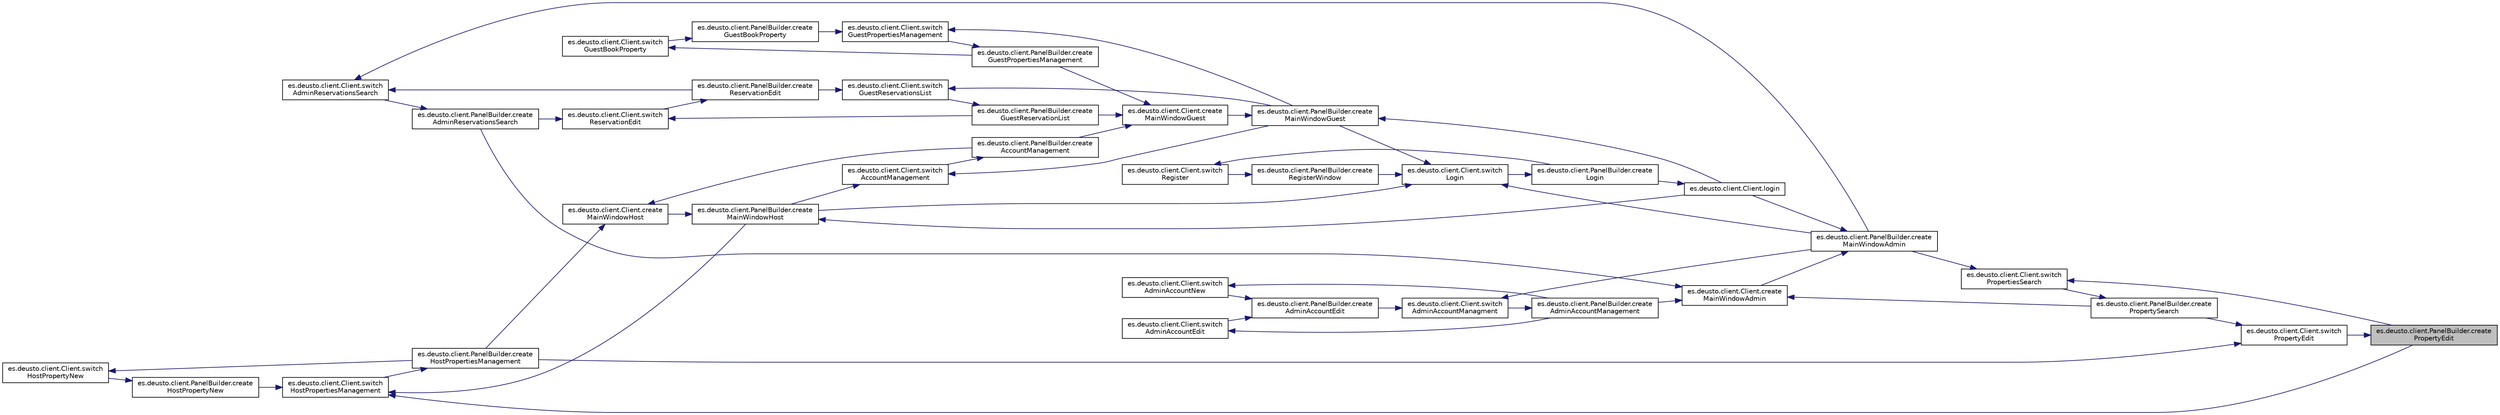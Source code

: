 digraph "es.deusto.client.PanelBuilder.createPropertyEdit"
{
 // LATEX_PDF_SIZE
  edge [fontname="Helvetica",fontsize="10",labelfontname="Helvetica",labelfontsize="10"];
  node [fontname="Helvetica",fontsize="10",shape=record];
  rankdir="RL";
  Node1700 [label="es.deusto.client.PanelBuilder.create\lPropertyEdit",height=0.2,width=0.4,color="black", fillcolor="grey75", style="filled", fontcolor="black",tooltip=" "];
  Node1700 -> Node1701 [dir="back",color="midnightblue",fontsize="10",style="solid",fontname="Helvetica"];
  Node1701 [label="es.deusto.client.Client.switch\lPropertyEdit",height=0.2,width=0.4,color="black", fillcolor="white", style="filled",URL="$classes_1_1deusto_1_1client_1_1_client.html#a5dd6469d4428fe705fce4087aa386602",tooltip=" "];
  Node1701 -> Node1702 [dir="back",color="midnightblue",fontsize="10",style="solid",fontname="Helvetica"];
  Node1702 [label="es.deusto.client.PanelBuilder.create\lPropertySearch",height=0.2,width=0.4,color="black", fillcolor="white", style="filled",URL="$classes_1_1deusto_1_1client_1_1_panel_builder.html#a96fdce41db963997c711d646563c69e0",tooltip=" "];
  Node1702 -> Node1703 [dir="back",color="midnightblue",fontsize="10",style="solid",fontname="Helvetica"];
  Node1703 [label="es.deusto.client.Client.switch\lPropertiesSearch",height=0.2,width=0.4,color="black", fillcolor="white", style="filled",URL="$classes_1_1deusto_1_1client_1_1_client.html#af87b7fcbe691ef0a31dbc6849a037415",tooltip=" "];
  Node1703 -> Node1700 [dir="back",color="midnightblue",fontsize="10",style="solid",fontname="Helvetica"];
  Node1703 -> Node1704 [dir="back",color="midnightblue",fontsize="10",style="solid",fontname="Helvetica"];
  Node1704 [label="es.deusto.client.PanelBuilder.create\lMainWindowAdmin",height=0.2,width=0.4,color="black", fillcolor="white", style="filled",URL="$classes_1_1deusto_1_1client_1_1_panel_builder.html#a32b7942177958f07263535d6d255556b",tooltip=" "];
  Node1704 -> Node1705 [dir="back",color="midnightblue",fontsize="10",style="solid",fontname="Helvetica"];
  Node1705 [label="es.deusto.client.Client.login",height=0.2,width=0.4,color="black", fillcolor="white", style="filled",URL="$classes_1_1deusto_1_1client_1_1_client.html#a5c063d0b51ad320c92aa4d2525d67249",tooltip=" "];
  Node1705 -> Node1706 [dir="back",color="midnightblue",fontsize="10",style="solid",fontname="Helvetica"];
  Node1706 [label="es.deusto.client.PanelBuilder.create\lLogin",height=0.2,width=0.4,color="black", fillcolor="white", style="filled",URL="$classes_1_1deusto_1_1client_1_1_panel_builder.html#a1922794e0ef78f689031499da33f495b",tooltip=" "];
  Node1706 -> Node1707 [dir="back",color="midnightblue",fontsize="10",style="solid",fontname="Helvetica"];
  Node1707 [label="es.deusto.client.Client.switch\lLogin",height=0.2,width=0.4,color="black", fillcolor="white", style="filled",URL="$classes_1_1deusto_1_1client_1_1_client.html#a3649bfd0f4c5465aa12412473082b4a7",tooltip=" "];
  Node1707 -> Node1708 [dir="back",color="midnightblue",fontsize="10",style="solid",fontname="Helvetica"];
  Node1708 [label="es.deusto.client.PanelBuilder.create\lRegisterWindow",height=0.2,width=0.4,color="black", fillcolor="white", style="filled",URL="$classes_1_1deusto_1_1client_1_1_panel_builder.html#abb0748521d51c1dcdcdd548f487ef72b",tooltip=" "];
  Node1708 -> Node1709 [dir="back",color="midnightblue",fontsize="10",style="solid",fontname="Helvetica"];
  Node1709 [label="es.deusto.client.Client.switch\lRegister",height=0.2,width=0.4,color="black", fillcolor="white", style="filled",URL="$classes_1_1deusto_1_1client_1_1_client.html#a4d905b598ea8ff38f06e9a12b81dcab2",tooltip=" "];
  Node1709 -> Node1706 [dir="back",color="midnightblue",fontsize="10",style="solid",fontname="Helvetica"];
  Node1707 -> Node1704 [dir="back",color="midnightblue",fontsize="10",style="solid",fontname="Helvetica"];
  Node1707 -> Node1710 [dir="back",color="midnightblue",fontsize="10",style="solid",fontname="Helvetica"];
  Node1710 [label="es.deusto.client.PanelBuilder.create\lMainWindowHost",height=0.2,width=0.4,color="black", fillcolor="white", style="filled",URL="$classes_1_1deusto_1_1client_1_1_panel_builder.html#a0d8f1d6c73010786f5b1765fdc490e4b",tooltip=" "];
  Node1710 -> Node1705 [dir="back",color="midnightblue",fontsize="10",style="solid",fontname="Helvetica"];
  Node1710 -> Node1711 [dir="back",color="midnightblue",fontsize="10",style="solid",fontname="Helvetica"];
  Node1711 [label="es.deusto.client.Client.create\lMainWindowHost",height=0.2,width=0.4,color="black", fillcolor="white", style="filled",URL="$classes_1_1deusto_1_1client_1_1_client.html#afd0e78bff5570acbd1f8b06893d3a078",tooltip=" "];
  Node1711 -> Node1712 [dir="back",color="midnightblue",fontsize="10",style="solid",fontname="Helvetica"];
  Node1712 [label="es.deusto.client.PanelBuilder.create\lHostPropertiesManagement",height=0.2,width=0.4,color="black", fillcolor="white", style="filled",URL="$classes_1_1deusto_1_1client_1_1_panel_builder.html#a163a405546ee36aa7ce547c754b17844",tooltip=" "];
  Node1712 -> Node1713 [dir="back",color="midnightblue",fontsize="10",style="solid",fontname="Helvetica"];
  Node1713 [label="es.deusto.client.Client.switch\lHostPropertiesManagement",height=0.2,width=0.4,color="black", fillcolor="white", style="filled",URL="$classes_1_1deusto_1_1client_1_1_client.html#a19e2021b8e93a30af971bfd07c2a8507",tooltip=" "];
  Node1713 -> Node1700 [dir="back",color="midnightblue",fontsize="10",style="solid",fontname="Helvetica"];
  Node1713 -> Node1714 [dir="back",color="midnightblue",fontsize="10",style="solid",fontname="Helvetica"];
  Node1714 [label="es.deusto.client.PanelBuilder.create\lHostPropertyNew",height=0.2,width=0.4,color="black", fillcolor="white", style="filled",URL="$classes_1_1deusto_1_1client_1_1_panel_builder.html#a5211ab6dedb849c374d7816f5071109c",tooltip=" "];
  Node1714 -> Node1715 [dir="back",color="midnightblue",fontsize="10",style="solid",fontname="Helvetica"];
  Node1715 [label="es.deusto.client.Client.switch\lHostPropertyNew",height=0.2,width=0.4,color="black", fillcolor="white", style="filled",URL="$classes_1_1deusto_1_1client_1_1_client.html#a0796863f65c9c5e8857b3b129802358e",tooltip=" "];
  Node1715 -> Node1712 [dir="back",color="midnightblue",fontsize="10",style="solid",fontname="Helvetica"];
  Node1713 -> Node1710 [dir="back",color="midnightblue",fontsize="10",style="solid",fontname="Helvetica"];
  Node1711 -> Node1716 [dir="back",color="midnightblue",fontsize="10",style="solid",fontname="Helvetica"];
  Node1716 [label="es.deusto.client.PanelBuilder.create\lAccountManagement",height=0.2,width=0.4,color="black", fillcolor="white", style="filled",URL="$classes_1_1deusto_1_1client_1_1_panel_builder.html#aa51d5dd53cd9147ffc99d4b9c5c3026d",tooltip=" "];
  Node1716 -> Node1717 [dir="back",color="midnightblue",fontsize="10",style="solid",fontname="Helvetica"];
  Node1717 [label="es.deusto.client.Client.switch\lAccountManagement",height=0.2,width=0.4,color="black", fillcolor="white", style="filled",URL="$classes_1_1deusto_1_1client_1_1_client.html#af82d1b484aaaa288d5e6efc2723fa9bd",tooltip=" "];
  Node1717 -> Node1710 [dir="back",color="midnightblue",fontsize="10",style="solid",fontname="Helvetica"];
  Node1717 -> Node1718 [dir="back",color="midnightblue",fontsize="10",style="solid",fontname="Helvetica"];
  Node1718 [label="es.deusto.client.PanelBuilder.create\lMainWindowGuest",height=0.2,width=0.4,color="black", fillcolor="white", style="filled",URL="$classes_1_1deusto_1_1client_1_1_panel_builder.html#a8969744356db218b0c7ec2131856433d",tooltip=" "];
  Node1718 -> Node1705 [dir="back",color="midnightblue",fontsize="10",style="solid",fontname="Helvetica"];
  Node1718 -> Node1719 [dir="back",color="midnightblue",fontsize="10",style="solid",fontname="Helvetica"];
  Node1719 [label="es.deusto.client.Client.create\lMainWindowGuest",height=0.2,width=0.4,color="black", fillcolor="white", style="filled",URL="$classes_1_1deusto_1_1client_1_1_client.html#ade35c639554c770d3c2494e98c8ecb5c",tooltip=" "];
  Node1719 -> Node1720 [dir="back",color="midnightblue",fontsize="10",style="solid",fontname="Helvetica"];
  Node1720 [label="es.deusto.client.PanelBuilder.create\lGuestReservationList",height=0.2,width=0.4,color="black", fillcolor="white", style="filled",URL="$classes_1_1deusto_1_1client_1_1_panel_builder.html#a49dcd798d35c7b9b9c05e1353133afe1",tooltip=" "];
  Node1720 -> Node1721 [dir="back",color="midnightblue",fontsize="10",style="solid",fontname="Helvetica"];
  Node1721 [label="es.deusto.client.Client.switch\lGuestReservationsList",height=0.2,width=0.4,color="black", fillcolor="white", style="filled",URL="$classes_1_1deusto_1_1client_1_1_client.html#abe4b00051f82e6fcf26c236b711cdf15",tooltip=" "];
  Node1721 -> Node1722 [dir="back",color="midnightblue",fontsize="10",style="solid",fontname="Helvetica"];
  Node1722 [label="es.deusto.client.PanelBuilder.create\lReservationEdit",height=0.2,width=0.4,color="black", fillcolor="white", style="filled",URL="$classes_1_1deusto_1_1client_1_1_panel_builder.html#a7c3b05bd40288bf45dc318f9f26a0377",tooltip=" "];
  Node1722 -> Node1723 [dir="back",color="midnightblue",fontsize="10",style="solid",fontname="Helvetica"];
  Node1723 [label="es.deusto.client.Client.switch\lReservationEdit",height=0.2,width=0.4,color="black", fillcolor="white", style="filled",URL="$classes_1_1deusto_1_1client_1_1_client.html#a0f4f5c060e44c9d9d6ed08b652612b13",tooltip=" "];
  Node1723 -> Node1720 [dir="back",color="midnightblue",fontsize="10",style="solid",fontname="Helvetica"];
  Node1723 -> Node1724 [dir="back",color="midnightblue",fontsize="10",style="solid",fontname="Helvetica"];
  Node1724 [label="es.deusto.client.PanelBuilder.create\lAdminReservationsSearch",height=0.2,width=0.4,color="black", fillcolor="white", style="filled",URL="$classes_1_1deusto_1_1client_1_1_panel_builder.html#adc074dabcf7a18b43dc6d71df8f58963",tooltip=" "];
  Node1724 -> Node1725 [dir="back",color="midnightblue",fontsize="10",style="solid",fontname="Helvetica"];
  Node1725 [label="es.deusto.client.Client.switch\lAdminReservationsSearch",height=0.2,width=0.4,color="black", fillcolor="white", style="filled",URL="$classes_1_1deusto_1_1client_1_1_client.html#a64110a92c5026cc2c23c1989d86164fd",tooltip=" "];
  Node1725 -> Node1722 [dir="back",color="midnightblue",fontsize="10",style="solid",fontname="Helvetica"];
  Node1725 -> Node1704 [dir="back",color="midnightblue",fontsize="10",style="solid",fontname="Helvetica"];
  Node1721 -> Node1718 [dir="back",color="midnightblue",fontsize="10",style="solid",fontname="Helvetica"];
  Node1719 -> Node1726 [dir="back",color="midnightblue",fontsize="10",style="solid",fontname="Helvetica"];
  Node1726 [label="es.deusto.client.PanelBuilder.create\lGuestPropertiesManagement",height=0.2,width=0.4,color="black", fillcolor="white", style="filled",URL="$classes_1_1deusto_1_1client_1_1_panel_builder.html#a25c2bcc9184c1c014c9daf5d81b89728",tooltip=" "];
  Node1726 -> Node1727 [dir="back",color="midnightblue",fontsize="10",style="solid",fontname="Helvetica"];
  Node1727 [label="es.deusto.client.Client.switch\lGuestPropertiesManagement",height=0.2,width=0.4,color="black", fillcolor="white", style="filled",URL="$classes_1_1deusto_1_1client_1_1_client.html#afd4978131a2d9f94f8a65f4fc2641235",tooltip=" "];
  Node1727 -> Node1728 [dir="back",color="midnightblue",fontsize="10",style="solid",fontname="Helvetica"];
  Node1728 [label="es.deusto.client.PanelBuilder.create\lGuestBookProperty",height=0.2,width=0.4,color="black", fillcolor="white", style="filled",URL="$classes_1_1deusto_1_1client_1_1_panel_builder.html#a0d6ae6821b7f28f9fffb0d570d6524af",tooltip=" "];
  Node1728 -> Node1729 [dir="back",color="midnightblue",fontsize="10",style="solid",fontname="Helvetica"];
  Node1729 [label="es.deusto.client.Client.switch\lGuestBookProperty",height=0.2,width=0.4,color="black", fillcolor="white", style="filled",URL="$classes_1_1deusto_1_1client_1_1_client.html#a9f7d7f1006b6b5da7c8fab120b127521",tooltip=" "];
  Node1729 -> Node1726 [dir="back",color="midnightblue",fontsize="10",style="solid",fontname="Helvetica"];
  Node1727 -> Node1718 [dir="back",color="midnightblue",fontsize="10",style="solid",fontname="Helvetica"];
  Node1719 -> Node1716 [dir="back",color="midnightblue",fontsize="10",style="solid",fontname="Helvetica"];
  Node1707 -> Node1718 [dir="back",color="midnightblue",fontsize="10",style="solid",fontname="Helvetica"];
  Node1704 -> Node1730 [dir="back",color="midnightblue",fontsize="10",style="solid",fontname="Helvetica"];
  Node1730 [label="es.deusto.client.Client.create\lMainWindowAdmin",height=0.2,width=0.4,color="black", fillcolor="white", style="filled",URL="$classes_1_1deusto_1_1client_1_1_client.html#a1628f28a7a5758510ccb6a4d1fa697a9",tooltip=" "];
  Node1730 -> Node1702 [dir="back",color="midnightblue",fontsize="10",style="solid",fontname="Helvetica"];
  Node1730 -> Node1731 [dir="back",color="midnightblue",fontsize="10",style="solid",fontname="Helvetica"];
  Node1731 [label="es.deusto.client.PanelBuilder.create\lAdminAccountManagement",height=0.2,width=0.4,color="black", fillcolor="white", style="filled",URL="$classes_1_1deusto_1_1client_1_1_panel_builder.html#a76906aa362d3a389bda577a79b413374",tooltip=" "];
  Node1731 -> Node1732 [dir="back",color="midnightblue",fontsize="10",style="solid",fontname="Helvetica"];
  Node1732 [label="es.deusto.client.Client.switch\lAdminAccountManagment",height=0.2,width=0.4,color="black", fillcolor="white", style="filled",URL="$classes_1_1deusto_1_1client_1_1_client.html#a2f806363c591a46a42ca419df7ce4ef0",tooltip=" "];
  Node1732 -> Node1733 [dir="back",color="midnightblue",fontsize="10",style="solid",fontname="Helvetica"];
  Node1733 [label="es.deusto.client.PanelBuilder.create\lAdminAccountEdit",height=0.2,width=0.4,color="black", fillcolor="white", style="filled",URL="$classes_1_1deusto_1_1client_1_1_panel_builder.html#ab47c3bca19d01967d895e0dd7d3ad2f4",tooltip=" "];
  Node1733 -> Node1734 [dir="back",color="midnightblue",fontsize="10",style="solid",fontname="Helvetica"];
  Node1734 [label="es.deusto.client.Client.switch\lAdminAccountEdit",height=0.2,width=0.4,color="black", fillcolor="white", style="filled",URL="$classes_1_1deusto_1_1client_1_1_client.html#a60c21761b82af9149afcf18fdebbc417",tooltip=" "];
  Node1734 -> Node1731 [dir="back",color="midnightblue",fontsize="10",style="solid",fontname="Helvetica"];
  Node1733 -> Node1735 [dir="back",color="midnightblue",fontsize="10",style="solid",fontname="Helvetica"];
  Node1735 [label="es.deusto.client.Client.switch\lAdminAccountNew",height=0.2,width=0.4,color="black", fillcolor="white", style="filled",URL="$classes_1_1deusto_1_1client_1_1_client.html#a7b9ebc242c5d265ebeacb379034c9b7b",tooltip=" "];
  Node1735 -> Node1731 [dir="back",color="midnightblue",fontsize="10",style="solid",fontname="Helvetica"];
  Node1732 -> Node1704 [dir="back",color="midnightblue",fontsize="10",style="solid",fontname="Helvetica"];
  Node1730 -> Node1724 [dir="back",color="midnightblue",fontsize="10",style="solid",fontname="Helvetica"];
  Node1701 -> Node1712 [dir="back",color="midnightblue",fontsize="10",style="solid",fontname="Helvetica"];
}

